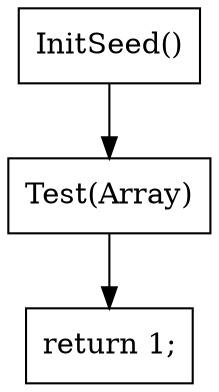 digraph main_CFG {
    node [shape=box];
    N1 [label="InitSeed()"];
    N2 [label="Test(Array)"];
    N3 [label="return 1;"];
    N1 -> N2 -> N3;
}